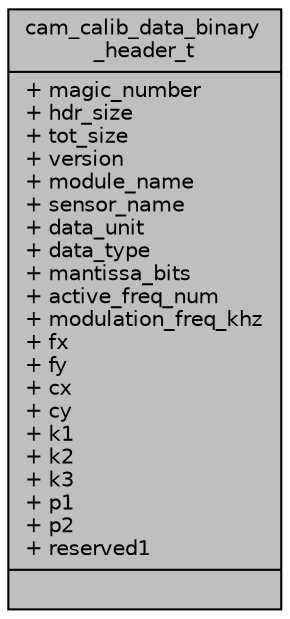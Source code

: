 digraph "cam_calib_data_binary_header_t"
{
 // INTERACTIVE_SVG=YES
 // LATEX_PDF_SIZE
  bgcolor="transparent";
  edge [fontname="Helvetica",fontsize="10",labelfontname="Helvetica",labelfontsize="10"];
  node [fontname="Helvetica",fontsize="10",shape=record];
  Node1 [label="{cam_calib_data_binary\l_header_t\n|+ magic_number\l+ hdr_size\l+ tot_size\l+ version\l+ module_name\l+ sensor_name\l+ data_unit\l+ data_type\l+ mantissa_bits\l+ active_freq_num\l+ modulation_freq_khz\l+ fx\l+ fy\l+ cx\l+ cy\l+ k1\l+ k2\l+ k3\l+ p1\l+ p2\l+ reserved1\l|}",height=0.2,width=0.4,color="black", fillcolor="grey75", style="filled", fontcolor="black",tooltip=" "];
}
